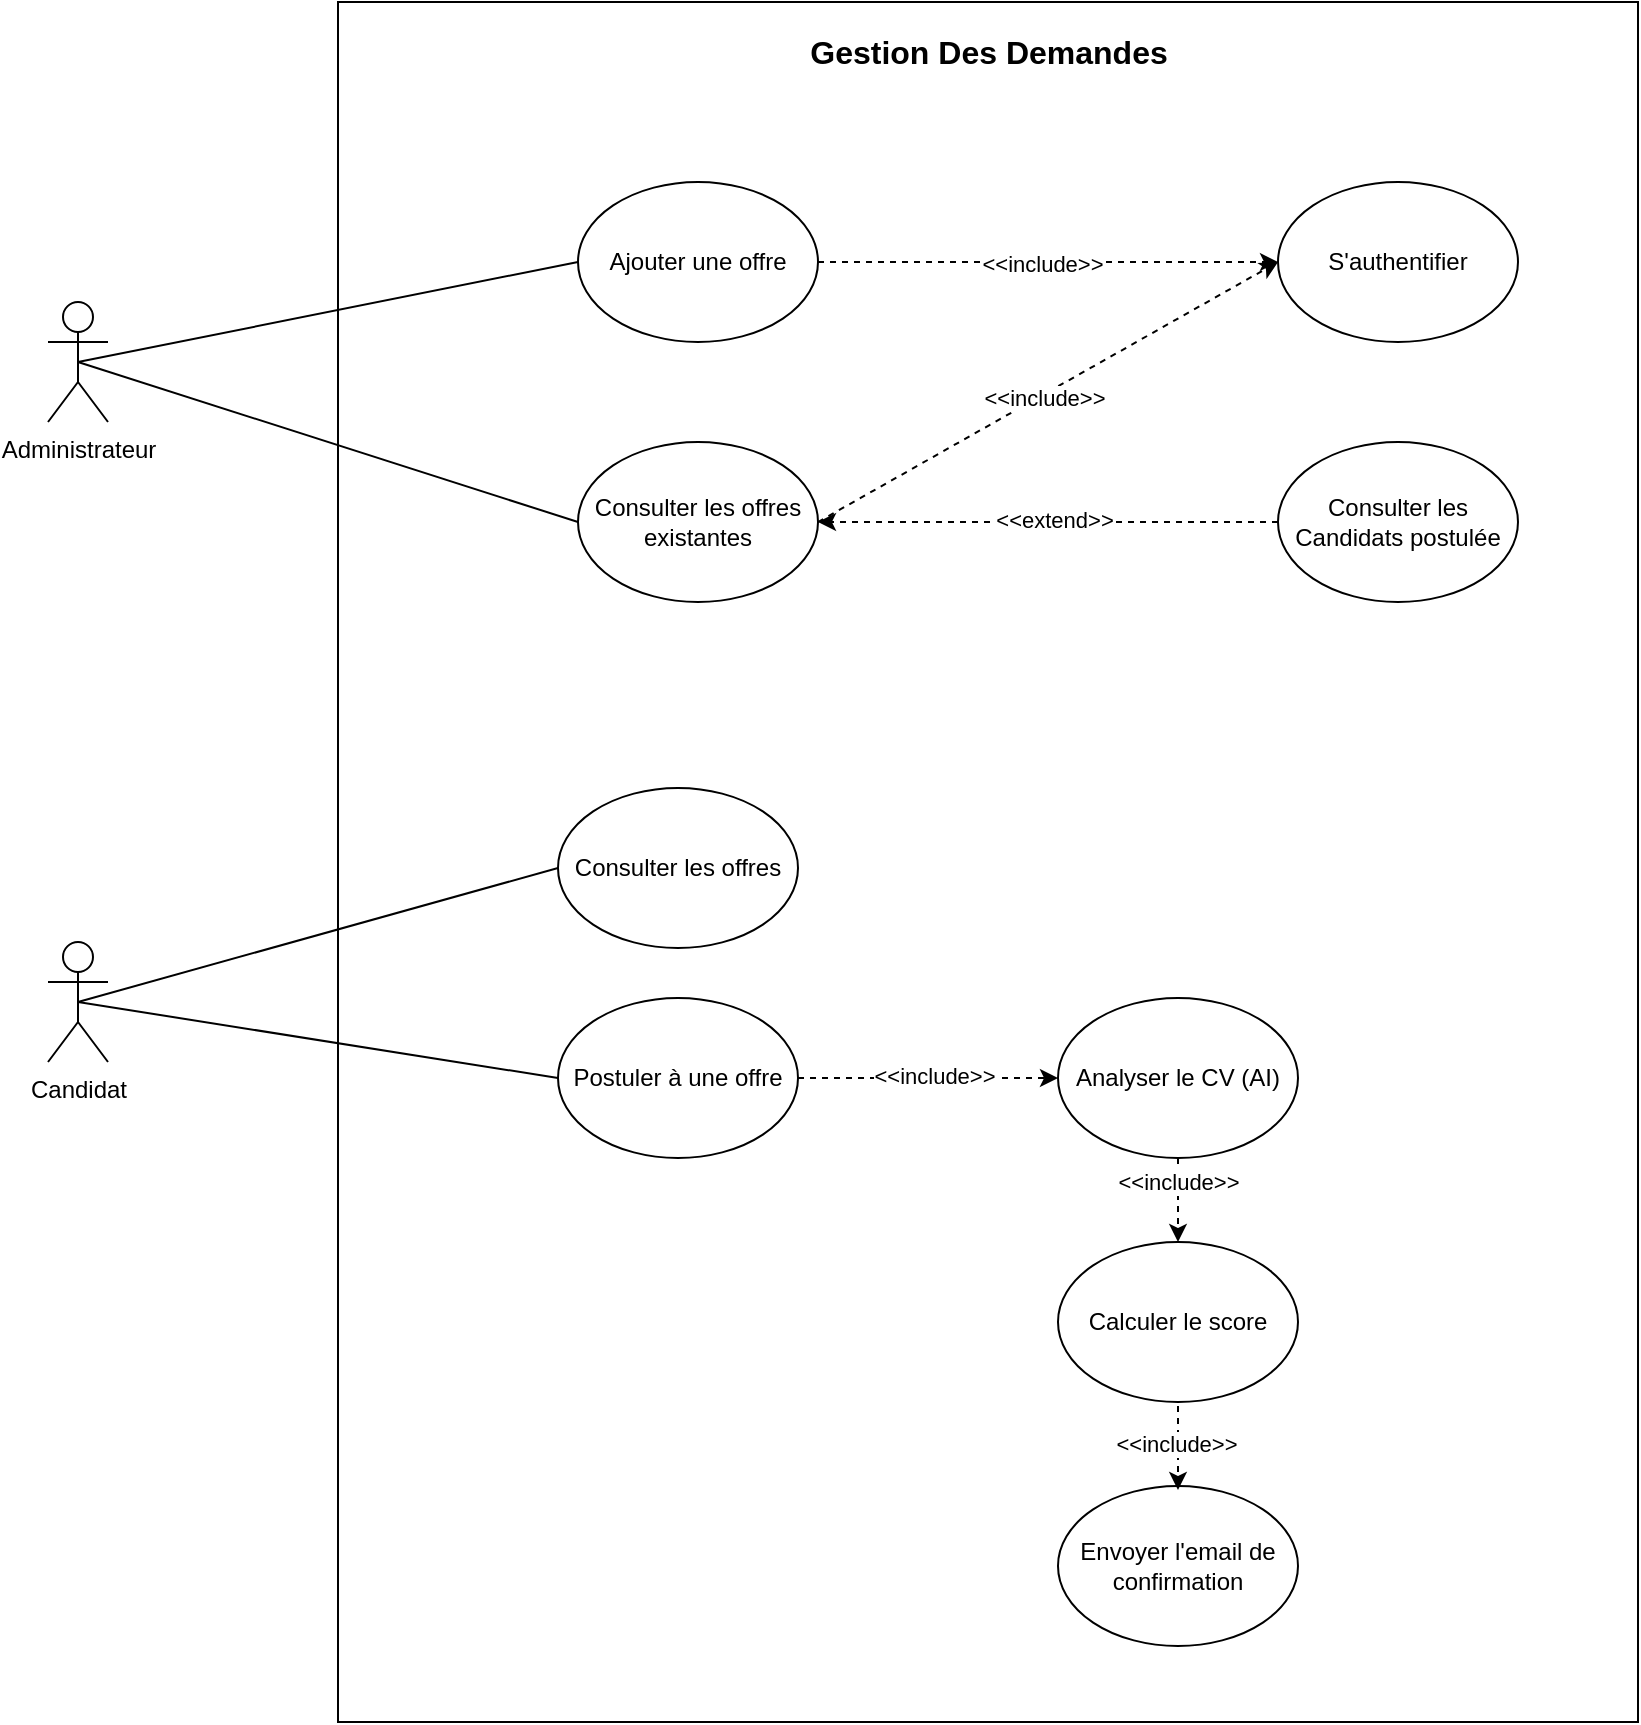 <mxfile version="27.1.1">
  <diagram name="Page-1" id="1hk51o4JfsE4ce02fBWJ">
    <mxGraphModel dx="1426" dy="777" grid="1" gridSize="10" guides="1" tooltips="1" connect="1" arrows="1" fold="1" page="1" pageScale="1" pageWidth="827" pageHeight="1169" math="0" shadow="0">
      <root>
        <mxCell id="0" />
        <mxCell id="1" parent="0" />
        <mxCell id="I4vJo0qSFJRFY2jhur6u-64" value="" style="rounded=0;whiteSpace=wrap;html=1;" vertex="1" parent="1">
          <mxGeometry x="490" y="110" width="650" height="860" as="geometry" />
        </mxCell>
        <mxCell id="I4vJo0qSFJRFY2jhur6u-65" value="Gestion Des Demandes" style="text;html=1;align=center;verticalAlign=middle;resizable=0;points=[];autosize=1;strokeColor=none;fillColor=none;fontStyle=1;fontSize=16;" vertex="1" parent="1">
          <mxGeometry x="720" y="120" width="190" height="30" as="geometry" />
        </mxCell>
        <mxCell id="I4vJo0qSFJRFY2jhur6u-66" value="Administrateur" style="shape=umlActor;verticalLabelPosition=bottom;verticalAlign=top;html=1;outlineConnect=0;" vertex="1" parent="1">
          <mxGeometry x="345" y="260" width="30" height="60" as="geometry" />
        </mxCell>
        <mxCell id="I4vJo0qSFJRFY2jhur6u-67" value="Candidat" style="shape=umlActor;verticalLabelPosition=bottom;verticalAlign=top;html=1;outlineConnect=0;" vertex="1" parent="1">
          <mxGeometry x="345" y="580" width="30" height="60" as="geometry" />
        </mxCell>
        <mxCell id="I4vJo0qSFJRFY2jhur6u-68" value="Ajouter une offre" style="ellipse;whiteSpace=wrap;html=1;" vertex="1" parent="1">
          <mxGeometry x="610" y="200" width="120" height="80" as="geometry" />
        </mxCell>
        <mxCell id="I4vJo0qSFJRFY2jhur6u-69" value="Consulter les offres existantes" style="ellipse;whiteSpace=wrap;html=1;" vertex="1" parent="1">
          <mxGeometry x="610" y="330" width="120" height="80" as="geometry" />
        </mxCell>
        <mxCell id="I4vJo0qSFJRFY2jhur6u-70" value="Consulter les offres" style="ellipse;whiteSpace=wrap;html=1;" vertex="1" parent="1">
          <mxGeometry x="600" y="503" width="120" height="80" as="geometry" />
        </mxCell>
        <mxCell id="I4vJo0qSFJRFY2jhur6u-71" value="Postuler à une offre" style="ellipse;whiteSpace=wrap;html=1;" vertex="1" parent="1">
          <mxGeometry x="600" y="608" width="120" height="80" as="geometry" />
        </mxCell>
        <mxCell id="I4vJo0qSFJRFY2jhur6u-72" value="S&#39;authentifier" style="ellipse;whiteSpace=wrap;html=1;" vertex="1" parent="1">
          <mxGeometry x="960" y="200" width="120" height="80" as="geometry" />
        </mxCell>
        <mxCell id="I4vJo0qSFJRFY2jhur6u-73" value="" style="endArrow=classic;dashed=1;html=1;rounded=0;exitX=1;exitY=0.5;exitDx=0;exitDy=0;endFill=1;entryX=0;entryY=0.5;entryDx=0;entryDy=0;" edge="1" parent="1" target="I4vJo0qSFJRFY2jhur6u-72" source="I4vJo0qSFJRFY2jhur6u-68">
          <mxGeometry width="50" height="50" relative="1" as="geometry">
            <mxPoint x="300" y="70" as="sourcePoint" />
            <mxPoint x="978" y="268" as="targetPoint" />
          </mxGeometry>
        </mxCell>
        <mxCell id="I4vJo0qSFJRFY2jhur6u-74" value="&amp;lt;&amp;lt;include&amp;gt;&amp;gt;" style="edgeLabel;html=1;align=center;verticalAlign=middle;resizable=0;points=[];" vertex="1" connectable="0" parent="I4vJo0qSFJRFY2jhur6u-73">
          <mxGeometry x="-0.027" y="-1" relative="1" as="geometry">
            <mxPoint as="offset" />
          </mxGeometry>
        </mxCell>
        <mxCell id="I4vJo0qSFJRFY2jhur6u-75" value="" style="endArrow=classic;dashed=1;html=1;rounded=0;exitX=1;exitY=0.5;exitDx=0;exitDy=0;endFill=1;entryX=0;entryY=0.5;entryDx=0;entryDy=0;" edge="1" parent="1" source="I4vJo0qSFJRFY2jhur6u-69" target="I4vJo0qSFJRFY2jhur6u-72">
          <mxGeometry width="50" height="50" relative="1" as="geometry">
            <mxPoint x="790" y="274" as="sourcePoint" />
            <mxPoint x="1020" y="274" as="targetPoint" />
          </mxGeometry>
        </mxCell>
        <mxCell id="I4vJo0qSFJRFY2jhur6u-76" value="&amp;lt;&amp;lt;include&amp;gt;&amp;gt;" style="edgeLabel;html=1;align=center;verticalAlign=middle;resizable=0;points=[];" vertex="1" connectable="0" parent="I4vJo0qSFJRFY2jhur6u-75">
          <mxGeometry x="-0.027" y="-1" relative="1" as="geometry">
            <mxPoint as="offset" />
          </mxGeometry>
        </mxCell>
        <mxCell id="I4vJo0qSFJRFY2jhur6u-77" value="Consulter les Candidats postulée" style="ellipse;whiteSpace=wrap;html=1;" vertex="1" parent="1">
          <mxGeometry x="960" y="330" width="120" height="80" as="geometry" />
        </mxCell>
        <mxCell id="I4vJo0qSFJRFY2jhur6u-78" value="" style="endArrow=classic;dashed=1;html=1;rounded=0;exitX=0;exitY=0.5;exitDx=0;exitDy=0;endFill=1;entryX=1;entryY=0.5;entryDx=0;entryDy=0;" edge="1" parent="1" source="I4vJo0qSFJRFY2jhur6u-77" target="I4vJo0qSFJRFY2jhur6u-69">
          <mxGeometry width="50" height="50" relative="1" as="geometry">
            <mxPoint x="946" y="395" as="sourcePoint" />
            <mxPoint x="714" y="350" as="targetPoint" />
          </mxGeometry>
        </mxCell>
        <mxCell id="I4vJo0qSFJRFY2jhur6u-79" value="&amp;lt;&amp;lt;extend&amp;gt;&amp;gt;" style="edgeLabel;html=1;align=center;verticalAlign=middle;resizable=0;points=[];" vertex="1" connectable="0" parent="I4vJo0qSFJRFY2jhur6u-78">
          <mxGeometry x="-0.027" y="-1" relative="1" as="geometry">
            <mxPoint as="offset" />
          </mxGeometry>
        </mxCell>
        <mxCell id="I4vJo0qSFJRFY2jhur6u-80" value="" style="endArrow=none;html=1;rounded=0;exitX=0.5;exitY=0.5;exitDx=0;exitDy=0;exitPerimeter=0;entryX=0;entryY=0.5;entryDx=0;entryDy=0;" edge="1" parent="1" source="I4vJo0qSFJRFY2jhur6u-66" target="I4vJo0qSFJRFY2jhur6u-68">
          <mxGeometry width="50" height="50" relative="1" as="geometry">
            <mxPoint x="400" y="300" as="sourcePoint" />
            <mxPoint x="450" y="250" as="targetPoint" />
          </mxGeometry>
        </mxCell>
        <mxCell id="I4vJo0qSFJRFY2jhur6u-81" value="" style="endArrow=none;html=1;rounded=0;exitX=0.5;exitY=0.5;exitDx=0;exitDy=0;exitPerimeter=0;entryX=0;entryY=0.5;entryDx=0;entryDy=0;" edge="1" parent="1" source="I4vJo0qSFJRFY2jhur6u-66" target="I4vJo0qSFJRFY2jhur6u-69">
          <mxGeometry width="50" height="50" relative="1" as="geometry">
            <mxPoint x="620" y="430" as="sourcePoint" />
            <mxPoint x="870" y="380" as="targetPoint" />
          </mxGeometry>
        </mxCell>
        <mxCell id="I4vJo0qSFJRFY2jhur6u-82" value="" style="endArrow=none;html=1;rounded=0;exitX=0.5;exitY=0.5;exitDx=0;exitDy=0;exitPerimeter=0;entryX=0;entryY=0.5;entryDx=0;entryDy=0;" edge="1" parent="1" source="I4vJo0qSFJRFY2jhur6u-67" target="I4vJo0qSFJRFY2jhur6u-70">
          <mxGeometry width="50" height="50" relative="1" as="geometry">
            <mxPoint x="340" y="440" as="sourcePoint" />
            <mxPoint x="590" y="520" as="targetPoint" />
          </mxGeometry>
        </mxCell>
        <mxCell id="I4vJo0qSFJRFY2jhur6u-83" value="" style="endArrow=none;html=1;rounded=0;exitX=0.5;exitY=0.5;exitDx=0;exitDy=0;exitPerimeter=0;entryX=0;entryY=0.5;entryDx=0;entryDy=0;" edge="1" parent="1" source="I4vJo0qSFJRFY2jhur6u-67" target="I4vJo0qSFJRFY2jhur6u-71">
          <mxGeometry width="50" height="50" relative="1" as="geometry">
            <mxPoint x="370" y="677" as="sourcePoint" />
            <mxPoint x="610" y="610" as="targetPoint" />
          </mxGeometry>
        </mxCell>
        <mxCell id="I4vJo0qSFJRFY2jhur6u-84" value="Analyser le CV (AI)" style="ellipse;whiteSpace=wrap;html=1;" vertex="1" parent="1">
          <mxGeometry x="850" y="608" width="120" height="80" as="geometry" />
        </mxCell>
        <mxCell id="I4vJo0qSFJRFY2jhur6u-85" value="Calculer le score" style="ellipse;whiteSpace=wrap;html=1;" vertex="1" parent="1">
          <mxGeometry x="850" y="730" width="120" height="80" as="geometry" />
        </mxCell>
        <mxCell id="I4vJo0qSFJRFY2jhur6u-86" value="" style="endArrow=classic;dashed=1;html=1;rounded=0;exitX=1;exitY=0.5;exitDx=0;exitDy=0;entryX=0;entryY=0.5;entryDx=0;entryDy=0;endFill=1;" edge="1" parent="1" source="I4vJo0qSFJRFY2jhur6u-71" target="I4vJo0qSFJRFY2jhur6u-84">
          <mxGeometry width="50" height="50" relative="1" as="geometry">
            <mxPoint x="770" y="760" as="sourcePoint" />
            <mxPoint x="820" y="710" as="targetPoint" />
          </mxGeometry>
        </mxCell>
        <mxCell id="I4vJo0qSFJRFY2jhur6u-91" value="&amp;lt;&amp;lt;include&amp;gt;&amp;gt;" style="edgeLabel;html=1;align=center;verticalAlign=middle;resizable=0;points=[];" vertex="1" connectable="0" parent="I4vJo0qSFJRFY2jhur6u-86">
          <mxGeometry x="0.046" y="1" relative="1" as="geometry">
            <mxPoint as="offset" />
          </mxGeometry>
        </mxCell>
        <mxCell id="I4vJo0qSFJRFY2jhur6u-87" value="" style="endArrow=classic;dashed=1;html=1;rounded=0;entryX=0.5;entryY=0;entryDx=0;entryDy=0;exitX=0.5;exitY=1;exitDx=0;exitDy=0;endFill=1;" edge="1" parent="1" source="I4vJo0qSFJRFY2jhur6u-84" target="I4vJo0qSFJRFY2jhur6u-85">
          <mxGeometry width="50" height="50" relative="1" as="geometry">
            <mxPoint x="770" y="760" as="sourcePoint" />
            <mxPoint x="820" y="710" as="targetPoint" />
          </mxGeometry>
        </mxCell>
        <mxCell id="I4vJo0qSFJRFY2jhur6u-93" value="&amp;lt;&amp;lt;include&amp;gt;&amp;gt;" style="edgeLabel;html=1;align=center;verticalAlign=middle;resizable=0;points=[];" vertex="1" connectable="0" parent="I4vJo0qSFJRFY2jhur6u-87">
          <mxGeometry x="-0.429" relative="1" as="geometry">
            <mxPoint as="offset" />
          </mxGeometry>
        </mxCell>
        <mxCell id="I4vJo0qSFJRFY2jhur6u-88" value="Envoyer l&#39;email de confirmation" style="ellipse;whiteSpace=wrap;html=1;" vertex="1" parent="1">
          <mxGeometry x="850" y="852" width="120" height="80" as="geometry" />
        </mxCell>
        <mxCell id="I4vJo0qSFJRFY2jhur6u-90" value="" style="endArrow=classic;dashed=1;html=1;rounded=0;entryX=0.5;entryY=0;entryDx=0;entryDy=0;exitX=0.5;exitY=1;exitDx=0;exitDy=0;endFill=1;" edge="1" parent="1">
          <mxGeometry width="50" height="50" relative="1" as="geometry">
            <mxPoint x="910" y="812" as="sourcePoint" />
            <mxPoint x="910" y="854" as="targetPoint" />
          </mxGeometry>
        </mxCell>
        <mxCell id="I4vJo0qSFJRFY2jhur6u-92" value="&amp;lt;&amp;lt;include&amp;gt;&amp;gt;" style="edgeLabel;html=1;align=center;verticalAlign=middle;resizable=0;points=[];" vertex="1" connectable="0" parent="I4vJo0qSFJRFY2jhur6u-90">
          <mxGeometry x="-0.095" y="-1" relative="1" as="geometry">
            <mxPoint as="offset" />
          </mxGeometry>
        </mxCell>
      </root>
    </mxGraphModel>
  </diagram>
</mxfile>
